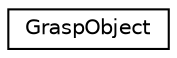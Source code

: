 digraph "Graphical Class Hierarchy"
{
 // LATEX_PDF_SIZE
  edge [fontname="Helvetica",fontsize="10",labelfontname="Helvetica",labelfontsize="10"];
  node [fontname="Helvetica",fontsize="10",shape=record];
  rankdir="LR";
  Node0 [label="GraspObject",height=0.2,width=0.4,color="black", fillcolor="white", style="filled",URL="$classGraspObject.html",tooltip="General Class for a grasp object."];
}
